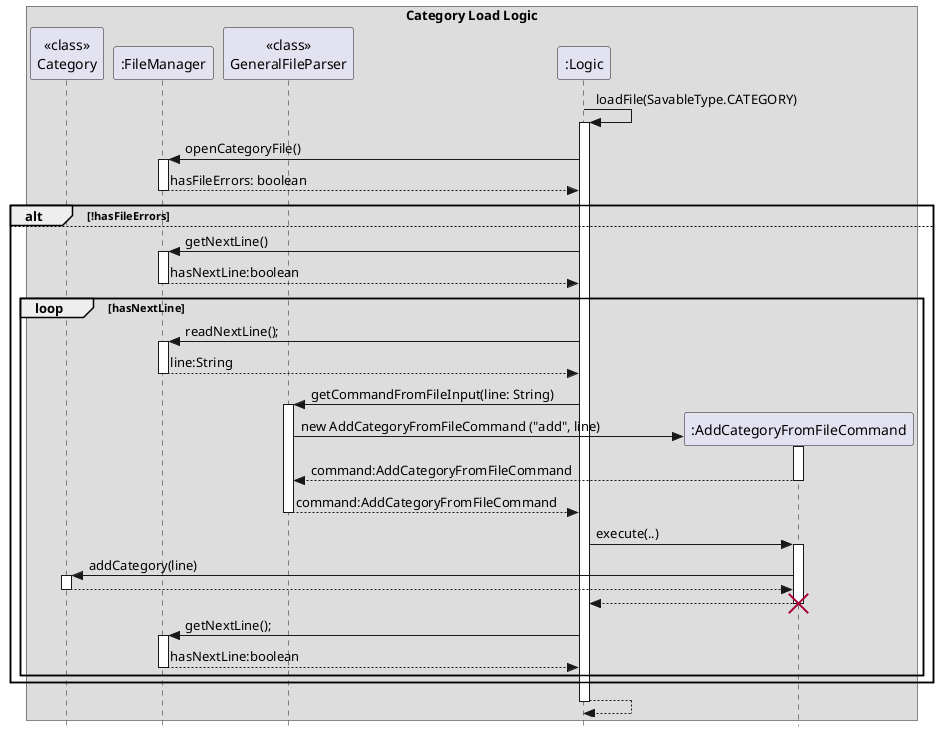 @startuml
skinparam Style strictuml
box Category Load Logic

participant "<<class>>\nCategory" as category
participant ":FileManager" as fileManager
participant "<<class>>\nGeneralFileParser" as generalFileParser
participant ":Logic" as logic
participant ":AddCategoryFromFileCommand" as AddCategoryFromFileCommand


logic -> logic: loadFile(SavableType.CATEGORY)
activate logic
logic -> fileManager: openCategoryFile()
activate fileManager
fileManager -[dashed]-> logic: hasFileErrors: boolean
deactivate fileManager
    alt !hasFileErrors
    else
        logic -> fileManager : getNextLine()
        activate fileManager
        fileManager -[dashed]-> logic : hasNextLine:boolean
        deactivate fileManager
        loop hasNextLine
            logic -> fileManager : readNextLine();
            activate fileManager
            fileManager -[dashed]-> logic : line:String
            deactivate fileManager
            logic -> generalFileParser : getCommandFromFileInput(line: String)
            activate generalFileParser
            create AddCategoryFromFileCommand
            generalFileParser -> AddCategoryFromFileCommand: new AddCategoryFromFileCommand ("add", line)
            activate AddCategoryFromFileCommand
            AddCategoryFromFileCommand --> generalFileParser: command:AddCategoryFromFileCommand
            deactivate AddCategoryFromFileCommand
            generalFileParser --> logic : command:AddCategoryFromFileCommand
            deactivate generalFileParser
            logic -> AddCategoryFromFileCommand : execute(..)
            activate AddCategoryFromFileCommand
            AddCategoryFromFileCommand -> category : addCategory(line)
            activate category
            category -[dashed]-> AddCategoryFromFileCommand
            deactivate
            AddCategoryFromFileCommand -[dashed]-> logic
            deactivate AddCategoryFromFileCommand
            destroy AddCategoryFromFileCommand
            logic -> fileManager : getNextLine();
            activate fileManager
            fileManager -[dashed]-> logic : hasNextLine:boolean
            deactivate fileManager

        end
    end
    logic -[dashed]-> logic
    deactivate logic
end box
@enduml